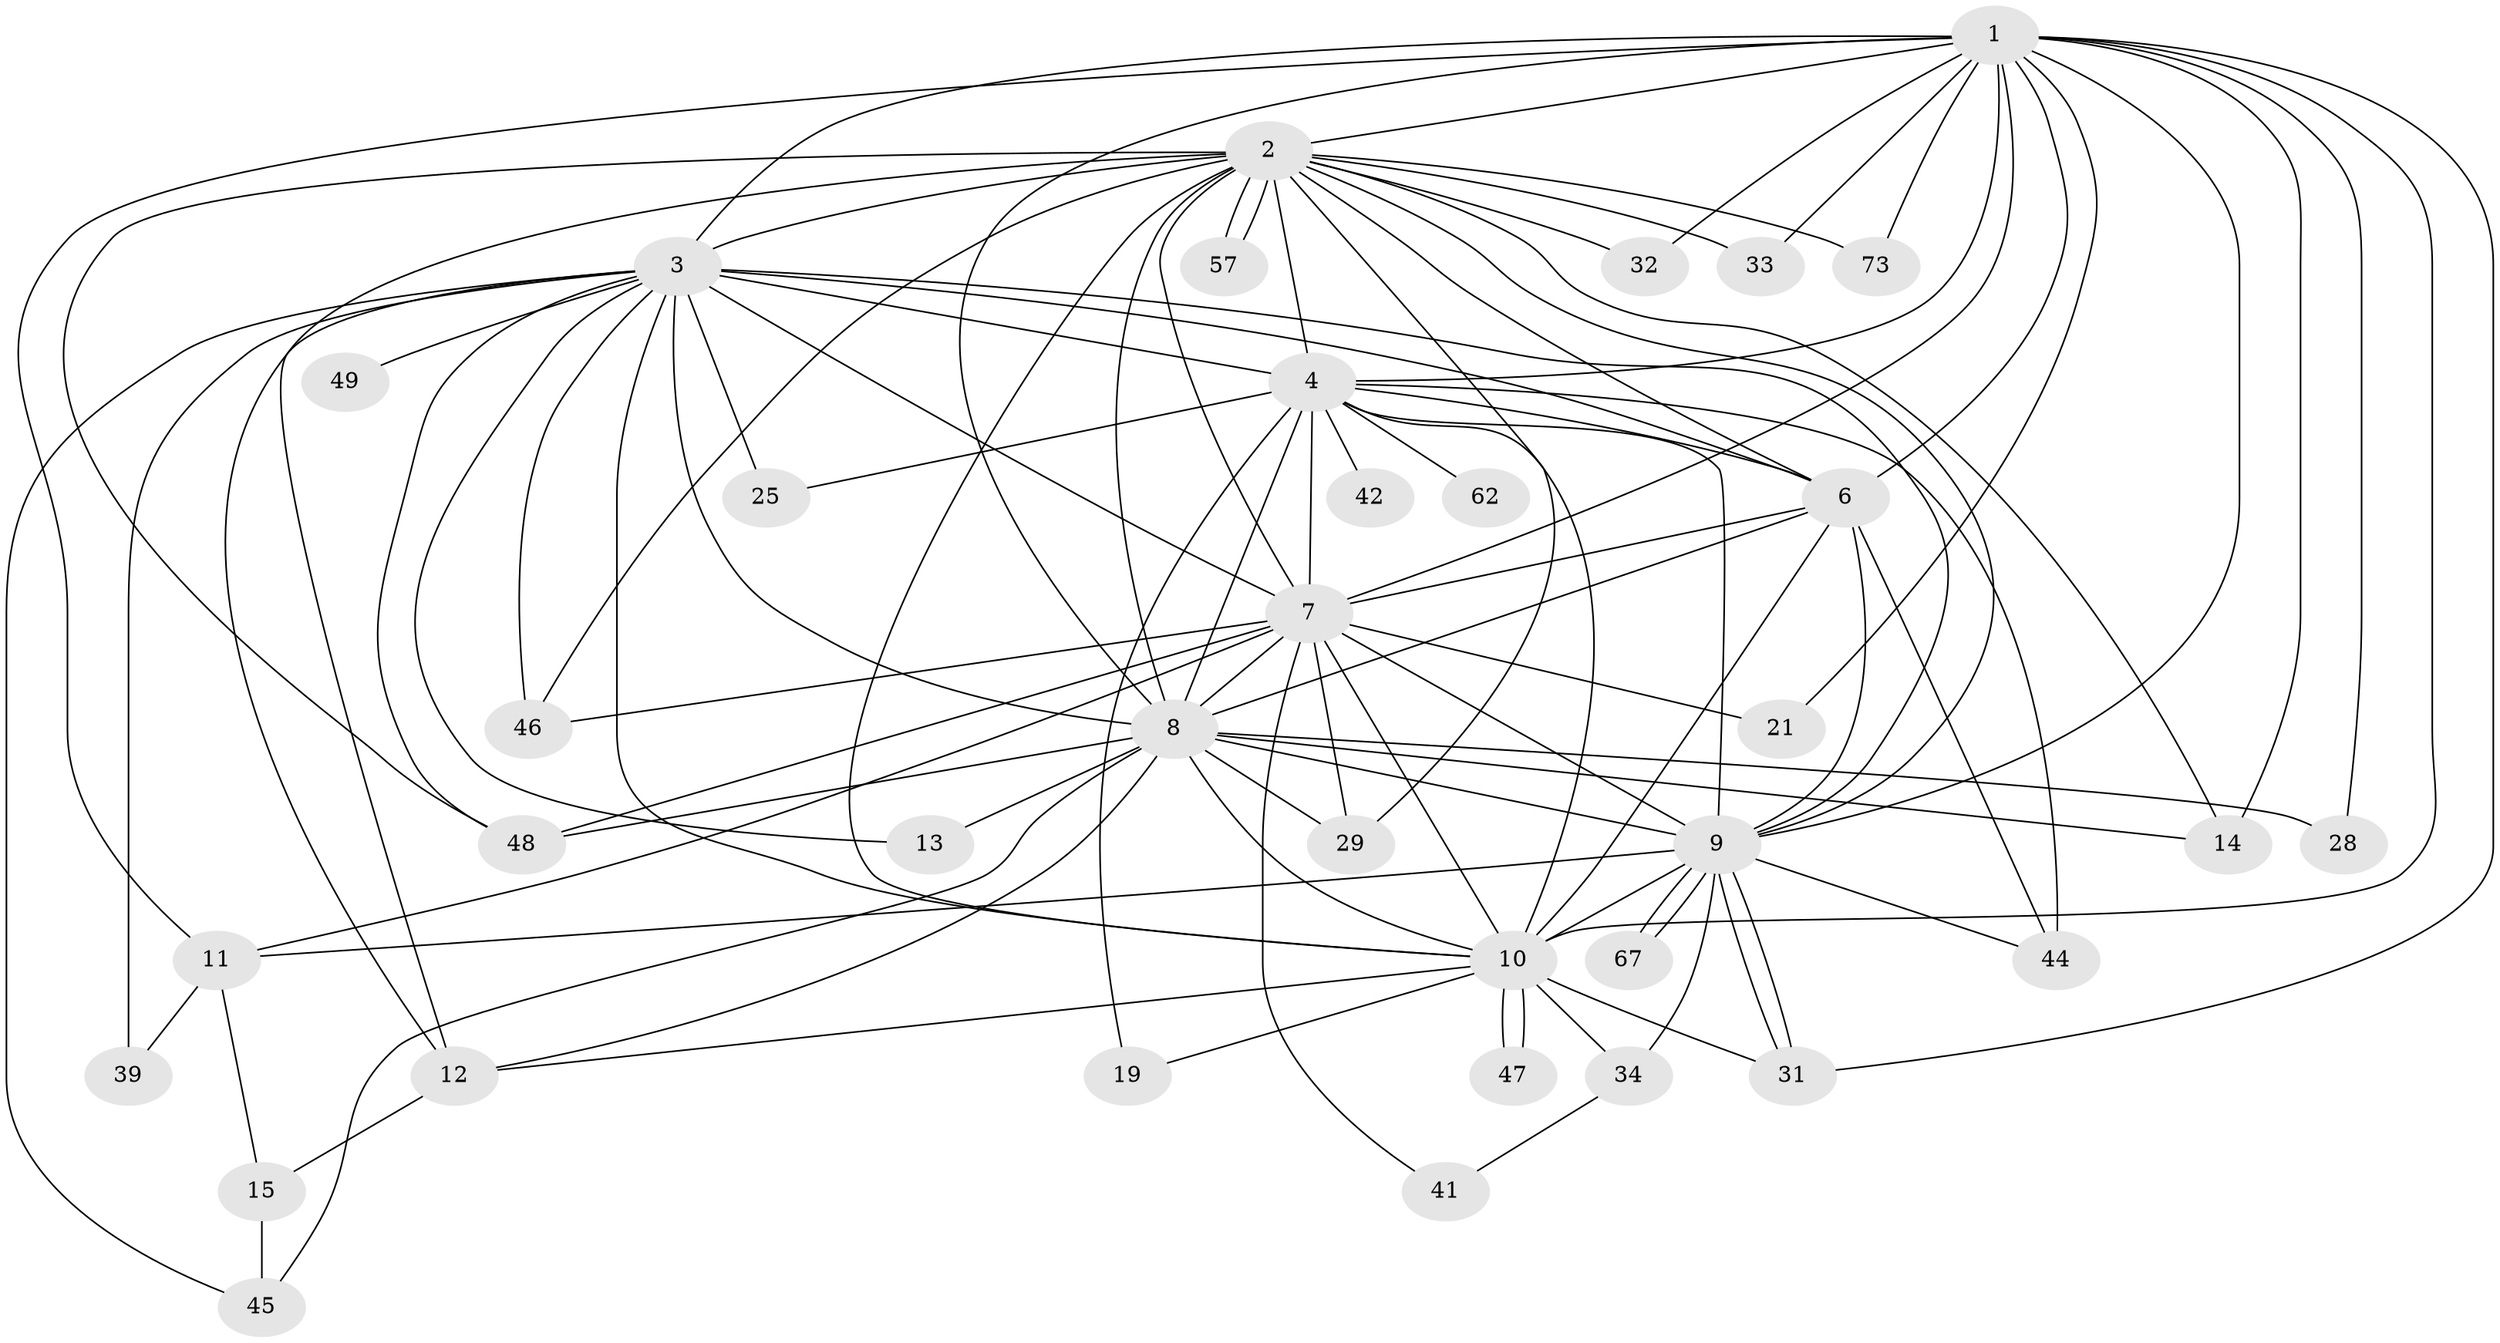 // original degree distribution, {19: 0.0273972602739726, 22: 0.0136986301369863, 23: 0.0136986301369863, 17: 0.0273972602739726, 14: 0.0136986301369863, 11: 0.0136986301369863, 20: 0.0136986301369863, 18: 0.0136986301369863, 5: 0.0136986301369863, 6: 0.0410958904109589, 2: 0.5753424657534246, 3: 0.1780821917808219, 4: 0.0547945205479452}
// Generated by graph-tools (version 1.1) at 2025/17/03/04/25 18:17:26]
// undirected, 36 vertices, 99 edges
graph export_dot {
graph [start="1"]
  node [color=gray90,style=filled];
  1 [super="+36"];
  2;
  3 [super="+24+20+51+37+65"];
  4 [super="+64+5"];
  6;
  7 [super="+22+68+56+40+18"];
  8 [super="+27"];
  9;
  10 [super="+17+26"];
  11 [super="+43"];
  12 [super="+16+50+23"];
  13;
  14 [super="+55"];
  15;
  19;
  21;
  25;
  28;
  29 [super="+30"];
  31 [super="+58+53"];
  32;
  33;
  34;
  39 [super="+69"];
  41;
  42;
  44 [super="+54"];
  45;
  46 [super="+52"];
  47;
  48 [super="+63+66"];
  49;
  57;
  62;
  67;
  73;
  1 -- 2;
  1 -- 3 [weight=2];
  1 -- 4 [weight=2];
  1 -- 6;
  1 -- 7 [weight=2];
  1 -- 8;
  1 -- 9 [weight=2];
  1 -- 10;
  1 -- 11;
  1 -- 21;
  1 -- 28;
  1 -- 32;
  1 -- 33;
  1 -- 73;
  1 -- 31;
  1 -- 14;
  2 -- 3 [weight=2];
  2 -- 4 [weight=3];
  2 -- 6;
  2 -- 7;
  2 -- 8;
  2 -- 9;
  2 -- 10;
  2 -- 12 [weight=2];
  2 -- 14;
  2 -- 29;
  2 -- 32;
  2 -- 33;
  2 -- 46;
  2 -- 57;
  2 -- 57;
  2 -- 73;
  2 -- 48;
  3 -- 4 [weight=3];
  3 -- 6;
  3 -- 7;
  3 -- 8 [weight=4];
  3 -- 9 [weight=2];
  3 -- 10;
  3 -- 13;
  3 -- 39 [weight=2];
  3 -- 49 [weight=2];
  3 -- 12;
  3 -- 48;
  3 -- 25;
  3 -- 46;
  3 -- 45;
  4 -- 6 [weight=2];
  4 -- 7 [weight=6];
  4 -- 8 [weight=2];
  4 -- 9 [weight=2];
  4 -- 10 [weight=2];
  4 -- 25;
  4 -- 42 [weight=2];
  4 -- 44;
  4 -- 19;
  4 -- 62;
  6 -- 7;
  6 -- 8;
  6 -- 9;
  6 -- 10 [weight=2];
  6 -- 44;
  7 -- 8;
  7 -- 9 [weight=3];
  7 -- 10;
  7 -- 41;
  7 -- 48;
  7 -- 29 [weight=2];
  7 -- 21;
  7 -- 46;
  7 -- 11;
  8 -- 9;
  8 -- 10;
  8 -- 12;
  8 -- 13;
  8 -- 14;
  8 -- 28;
  8 -- 29;
  8 -- 45;
  8 -- 48;
  9 -- 10;
  9 -- 11;
  9 -- 31;
  9 -- 31;
  9 -- 34;
  9 -- 67;
  9 -- 67;
  9 -- 44;
  10 -- 19;
  10 -- 34;
  10 -- 47;
  10 -- 47;
  10 -- 31;
  10 -- 12;
  11 -- 15;
  11 -- 39;
  12 -- 15;
  15 -- 45;
  34 -- 41;
}
